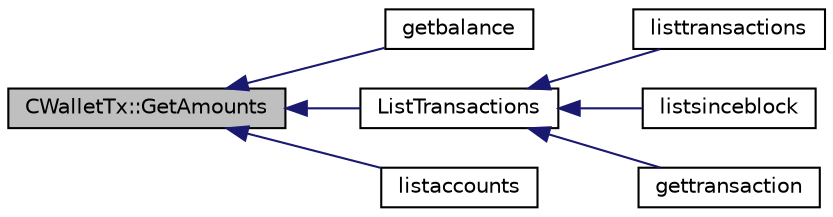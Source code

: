 digraph "CWalletTx::GetAmounts"
{
  edge [fontname="Helvetica",fontsize="10",labelfontname="Helvetica",labelfontsize="10"];
  node [fontname="Helvetica",fontsize="10",shape=record];
  rankdir="LR";
  Node234 [label="CWalletTx::GetAmounts",height=0.2,width=0.4,color="black", fillcolor="grey75", style="filled", fontcolor="black"];
  Node234 -> Node235 [dir="back",color="midnightblue",fontsize="10",style="solid",fontname="Helvetica"];
  Node235 [label="getbalance",height=0.2,width=0.4,color="black", fillcolor="white", style="filled",URL="$df/d1d/rpcwallet_8cpp.html#a1fdcef480c78c033eb587bd442ec305f"];
  Node234 -> Node236 [dir="back",color="midnightblue",fontsize="10",style="solid",fontname="Helvetica"];
  Node236 [label="ListTransactions",height=0.2,width=0.4,color="black", fillcolor="white", style="filled",URL="$df/d1d/rpcwallet_8cpp.html#a460d931e7f098979bea783409c971d53"];
  Node236 -> Node237 [dir="back",color="midnightblue",fontsize="10",style="solid",fontname="Helvetica"];
  Node237 [label="listtransactions",height=0.2,width=0.4,color="black", fillcolor="white", style="filled",URL="$df/d1d/rpcwallet_8cpp.html#a3247ccfc52f810122e28895d423e13fd"];
  Node236 -> Node238 [dir="back",color="midnightblue",fontsize="10",style="solid",fontname="Helvetica"];
  Node238 [label="listsinceblock",height=0.2,width=0.4,color="black", fillcolor="white", style="filled",URL="$df/d1d/rpcwallet_8cpp.html#a53cf4975a89f414ef3bd180f6b4773cd"];
  Node236 -> Node239 [dir="back",color="midnightblue",fontsize="10",style="solid",fontname="Helvetica"];
  Node239 [label="gettransaction",height=0.2,width=0.4,color="black", fillcolor="white", style="filled",URL="$df/d1d/rpcwallet_8cpp.html#a845c15a1402787fcf2cc021111ea89f5"];
  Node234 -> Node240 [dir="back",color="midnightblue",fontsize="10",style="solid",fontname="Helvetica"];
  Node240 [label="listaccounts",height=0.2,width=0.4,color="black", fillcolor="white", style="filled",URL="$df/d1d/rpcwallet_8cpp.html#a0cd5dc1112a6c6d5a29a381cd7967fc5"];
}
